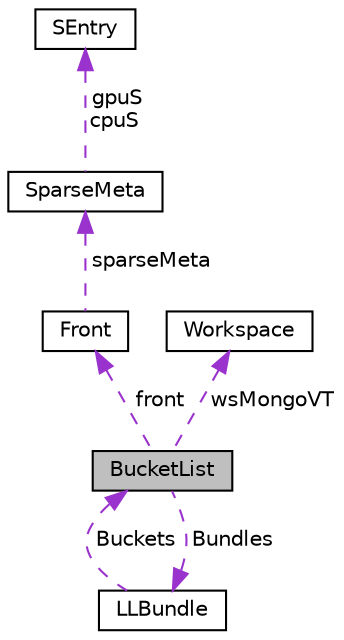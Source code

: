 digraph "BucketList"
{
 // INTERACTIVE_SVG=YES
  edge [fontname="Helvetica",fontsize="10",labelfontname="Helvetica",labelfontsize="10"];
  node [fontname="Helvetica",fontsize="10",shape=record];
  Node1 [label="BucketList",height=0.2,width=0.4,color="black", fillcolor="grey75", style="filled" fontcolor="black"];
  Node2 -> Node1 [dir="back",color="darkorchid3",fontsize="10",style="dashed",label=" Bundles" ,fontname="Helvetica"];
  Node2 [label="LLBundle",height=0.2,width=0.4,color="black", fillcolor="white", style="filled",URL="$class_l_l_bundle.html"];
  Node1 -> Node2 [dir="back",color="darkorchid3",fontsize="10",style="dashed",label=" Buckets" ,fontname="Helvetica"];
  Node3 -> Node1 [dir="back",color="darkorchid3",fontsize="10",style="dashed",label=" front" ,fontname="Helvetica"];
  Node3 [label="Front",height=0.2,width=0.4,color="black", fillcolor="white", style="filled",URL="$class_front.html"];
  Node4 -> Node3 [dir="back",color="darkorchid3",fontsize="10",style="dashed",label=" sparseMeta" ,fontname="Helvetica"];
  Node4 [label="SparseMeta",height=0.2,width=0.4,color="black", fillcolor="white", style="filled",URL="$class_sparse_meta.html"];
  Node5 -> Node4 [dir="back",color="darkorchid3",fontsize="10",style="dashed",label=" gpuS\ncpuS" ,fontname="Helvetica"];
  Node5 [label="SEntry",height=0.2,width=0.4,color="black", fillcolor="white", style="filled",URL="$struct_s_entry.html"];
  Node6 -> Node1 [dir="back",color="darkorchid3",fontsize="10",style="dashed",label=" wsMongoVT" ,fontname="Helvetica"];
  Node6 [label="Workspace",height=0.2,width=0.4,color="black", fillcolor="white", style="filled",URL="$class_workspace.html"];
}
